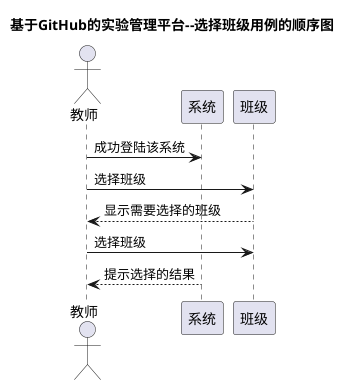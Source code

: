 @startuml
title 基于GitHub的实验管理平台--选择班级用例的顺序图
actor 教师
教师 ->系统:成功登陆该系统
教师-> 班级: 选择班级
班级-->教师: 显示需要选择的班级
教师-> 班级: 选择班级
系统-->教师:提示选择的结果

@enduml